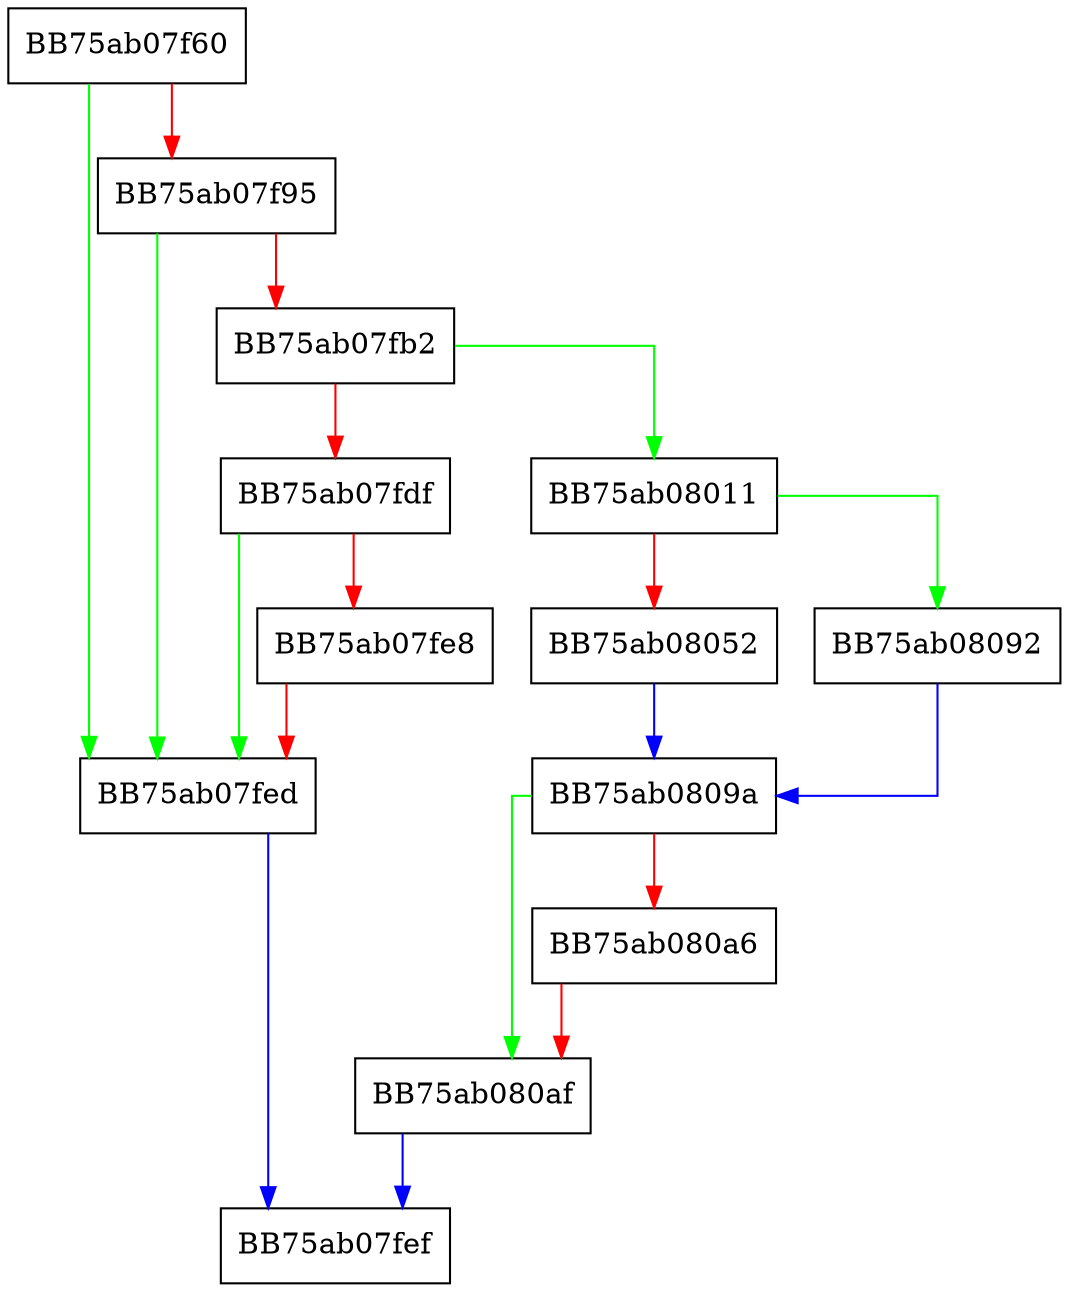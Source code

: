 digraph CommandLineScan {
  node [shape="box"];
  graph [splines=ortho];
  BB75ab07f60 -> BB75ab07fed [color="green"];
  BB75ab07f60 -> BB75ab07f95 [color="red"];
  BB75ab07f95 -> BB75ab07fed [color="green"];
  BB75ab07f95 -> BB75ab07fb2 [color="red"];
  BB75ab07fb2 -> BB75ab08011 [color="green"];
  BB75ab07fb2 -> BB75ab07fdf [color="red"];
  BB75ab07fdf -> BB75ab07fed [color="green"];
  BB75ab07fdf -> BB75ab07fe8 [color="red"];
  BB75ab07fe8 -> BB75ab07fed [color="red"];
  BB75ab07fed -> BB75ab07fef [color="blue"];
  BB75ab08011 -> BB75ab08092 [color="green"];
  BB75ab08011 -> BB75ab08052 [color="red"];
  BB75ab08052 -> BB75ab0809a [color="blue"];
  BB75ab08092 -> BB75ab0809a [color="blue"];
  BB75ab0809a -> BB75ab080af [color="green"];
  BB75ab0809a -> BB75ab080a6 [color="red"];
  BB75ab080a6 -> BB75ab080af [color="red"];
  BB75ab080af -> BB75ab07fef [color="blue"];
}